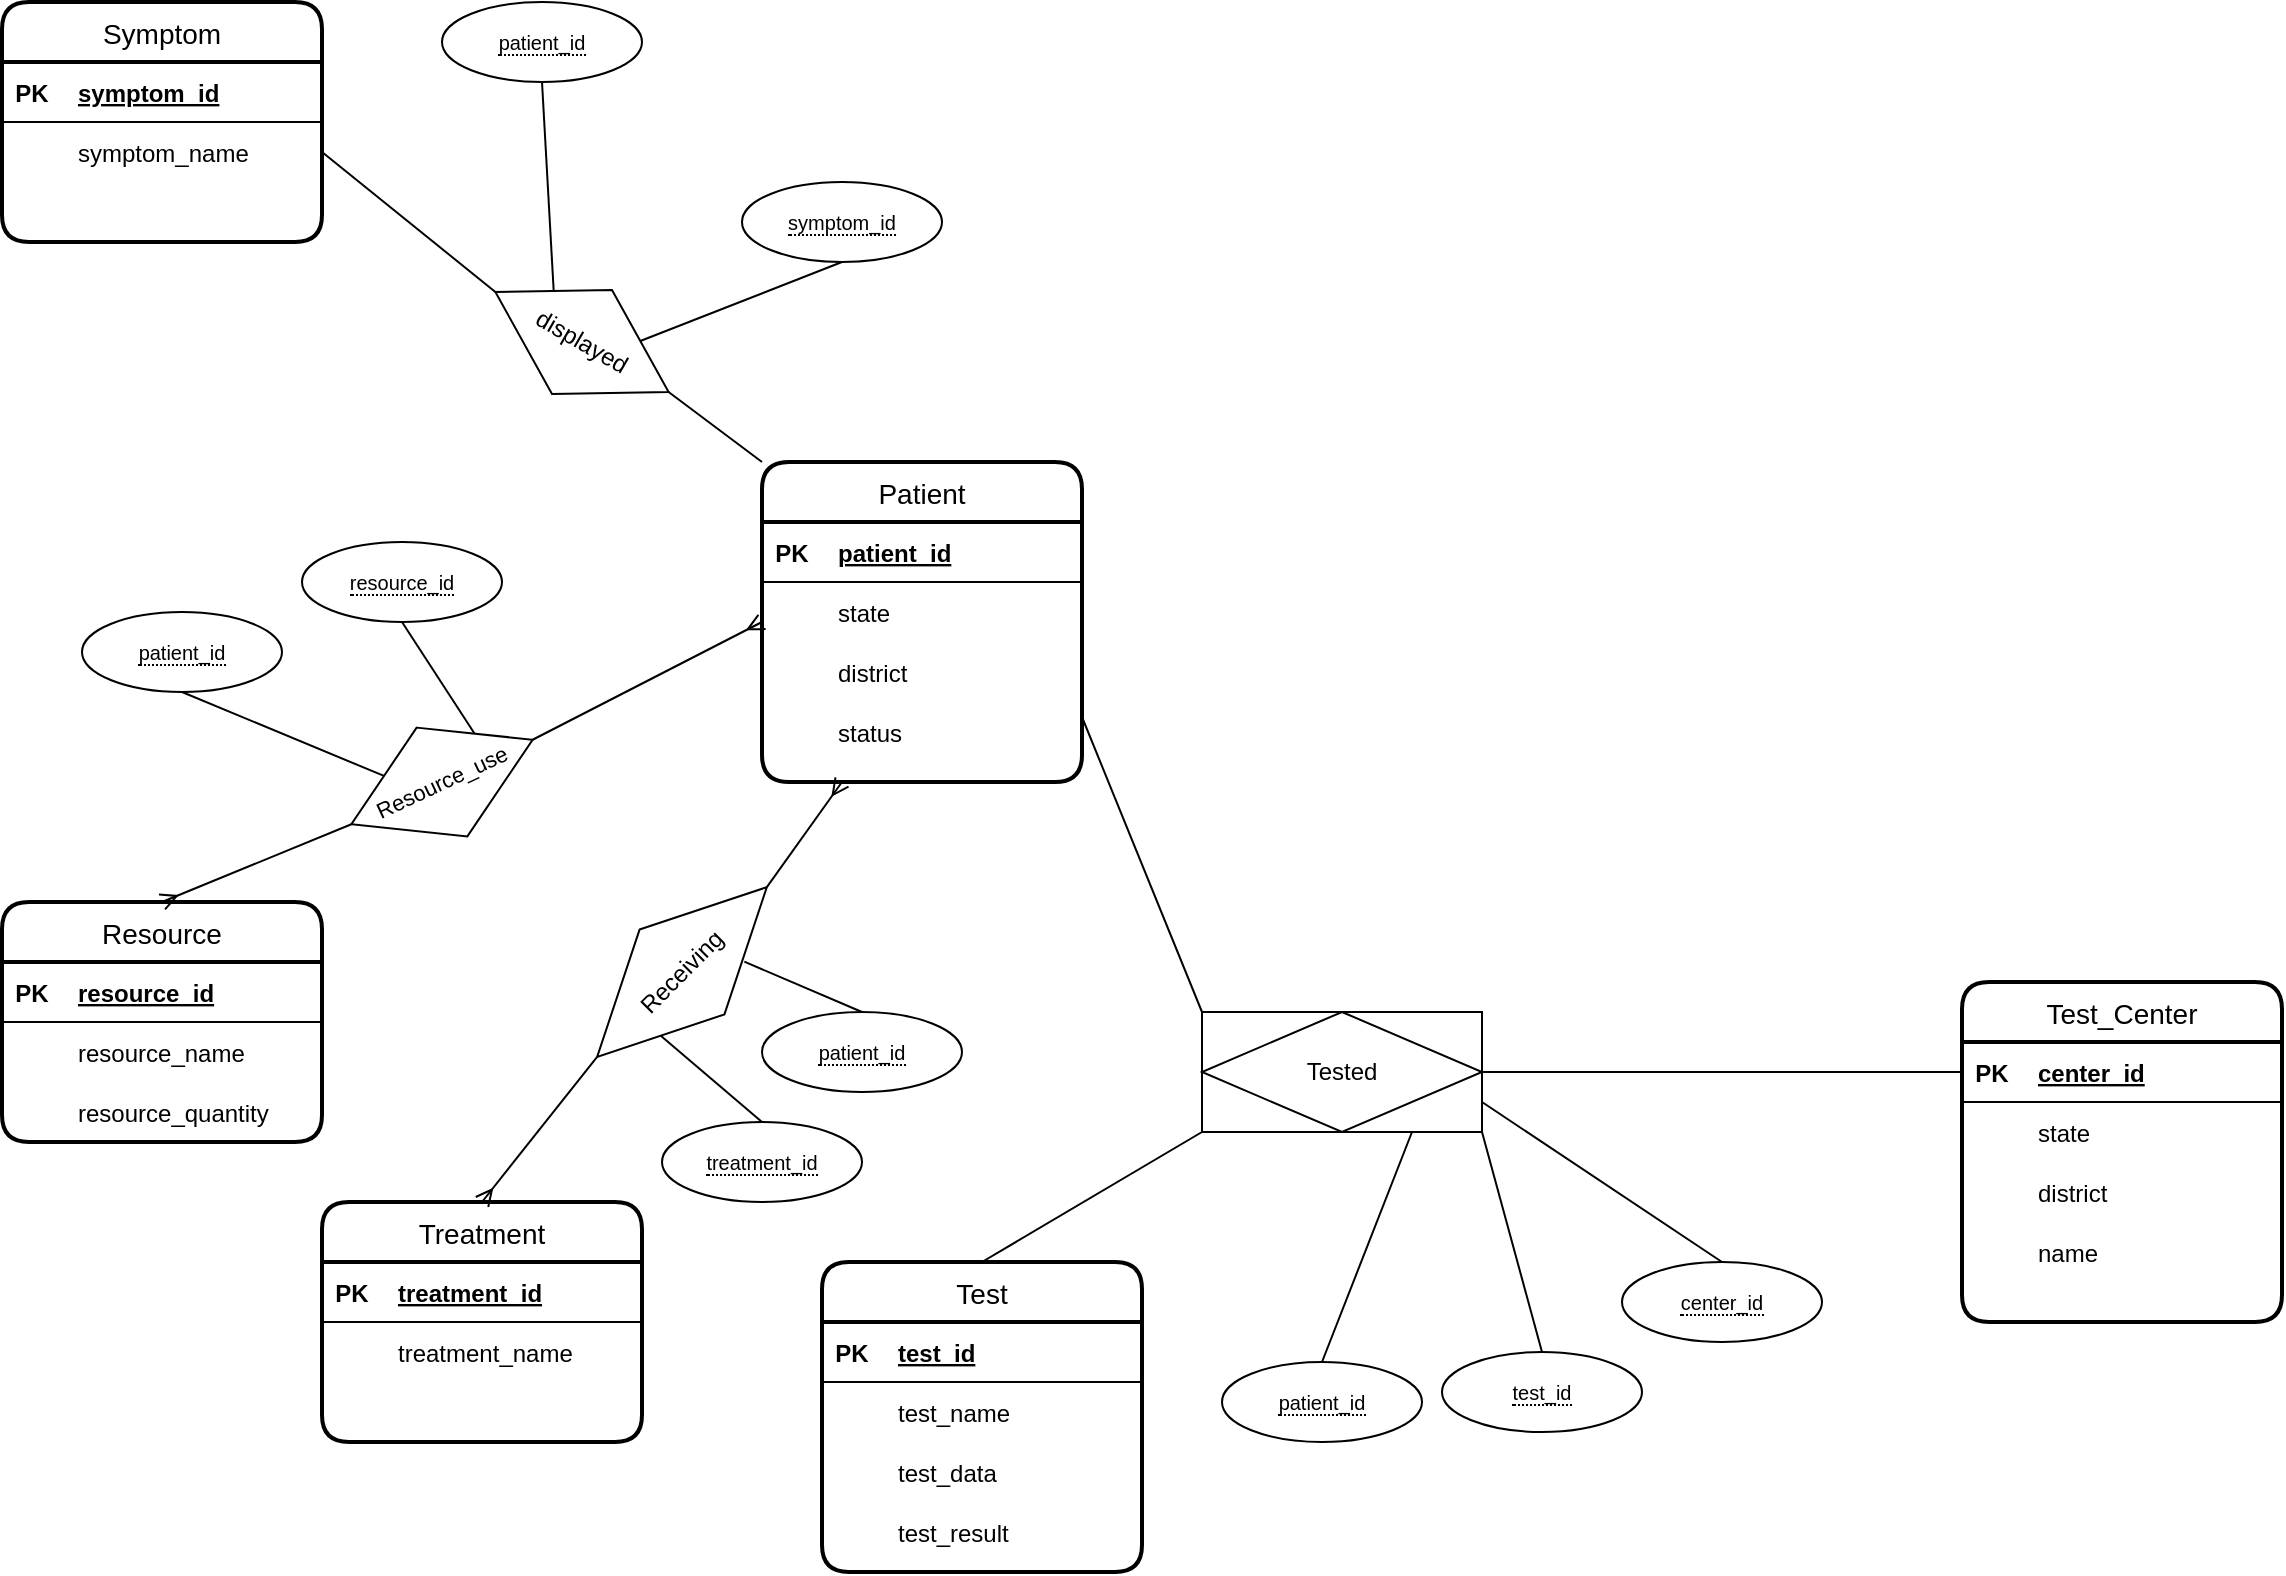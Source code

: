 <mxfile version="20.5.1" type="github">
  <diagram name="Page-1" id="e56a1550-8fbb-45ad-956c-1786394a9013">
    <mxGraphModel dx="1797" dy="1057" grid="1" gridSize="10" guides="1" tooltips="1" connect="1" arrows="1" fold="1" page="1" pageScale="1" pageWidth="2000" pageHeight="2000" background="none" math="0" shadow="0">
      <root>
        <mxCell id="0" />
        <mxCell id="1" parent="0" />
        <mxCell id="FpNZG0VmVVz_sjIysyUu-1" value="Patient" style="swimlane;childLayout=stackLayout;horizontal=1;startSize=30;horizontalStack=0;rounded=1;fontSize=14;fontStyle=0;strokeWidth=2;resizeParent=0;resizeLast=1;shadow=0;dashed=0;align=center;" vertex="1" parent="1">
          <mxGeometry x="580" y="460" width="160" height="160" as="geometry" />
        </mxCell>
        <mxCell id="FpNZG0VmVVz_sjIysyUu-4" value="" style="shape=table;startSize=0;container=1;collapsible=1;childLayout=tableLayout;fixedRows=1;rowLines=0;fontStyle=0;align=center;resizeLast=1;strokeColor=none;fillColor=none;collapsible=0;" vertex="1" parent="FpNZG0VmVVz_sjIysyUu-1">
          <mxGeometry y="30" width="160" height="130" as="geometry" />
        </mxCell>
        <mxCell id="FpNZG0VmVVz_sjIysyUu-5" value="" style="shape=tableRow;horizontal=0;startSize=0;swimlaneHead=0;swimlaneBody=0;fillColor=none;collapsible=0;dropTarget=0;points=[[0,0.5],[1,0.5]];portConstraint=eastwest;top=0;left=0;right=0;bottom=1;" vertex="1" parent="FpNZG0VmVVz_sjIysyUu-4">
          <mxGeometry width="160" height="30" as="geometry" />
        </mxCell>
        <mxCell id="FpNZG0VmVVz_sjIysyUu-6" value="PK" style="shape=partialRectangle;connectable=0;fillColor=none;top=0;left=0;bottom=0;right=0;fontStyle=1;overflow=hidden;" vertex="1" parent="FpNZG0VmVVz_sjIysyUu-5">
          <mxGeometry width="30" height="30" as="geometry">
            <mxRectangle width="30" height="30" as="alternateBounds" />
          </mxGeometry>
        </mxCell>
        <mxCell id="FpNZG0VmVVz_sjIysyUu-7" value="patient_id" style="shape=partialRectangle;connectable=0;fillColor=none;top=0;left=0;bottom=0;right=0;align=left;spacingLeft=6;fontStyle=5;overflow=hidden;" vertex="1" parent="FpNZG0VmVVz_sjIysyUu-5">
          <mxGeometry x="30" width="130" height="30" as="geometry">
            <mxRectangle width="130" height="30" as="alternateBounds" />
          </mxGeometry>
        </mxCell>
        <mxCell id="FpNZG0VmVVz_sjIysyUu-208" value="" style="shape=tableRow;horizontal=0;startSize=0;swimlaneHead=0;swimlaneBody=0;fillColor=none;collapsible=0;dropTarget=0;points=[[0,0.5],[1,0.5]];portConstraint=eastwest;top=0;left=0;right=0;bottom=0;rounded=0;shadow=0;sketch=0;fontSize=12;" vertex="1" parent="FpNZG0VmVVz_sjIysyUu-4">
          <mxGeometry y="30" width="160" height="30" as="geometry" />
        </mxCell>
        <mxCell id="FpNZG0VmVVz_sjIysyUu-209" value="" style="shape=partialRectangle;connectable=0;fillColor=none;top=0;left=0;bottom=0;right=0;editable=1;overflow=hidden;rounded=0;shadow=0;sketch=0;fontSize=12;" vertex="1" parent="FpNZG0VmVVz_sjIysyUu-208">
          <mxGeometry width="30" height="30" as="geometry">
            <mxRectangle width="30" height="30" as="alternateBounds" />
          </mxGeometry>
        </mxCell>
        <mxCell id="FpNZG0VmVVz_sjIysyUu-210" value="state" style="shape=partialRectangle;connectable=0;fillColor=none;top=0;left=0;bottom=0;right=0;align=left;spacingLeft=6;overflow=hidden;rounded=0;shadow=0;sketch=0;fontSize=12;" vertex="1" parent="FpNZG0VmVVz_sjIysyUu-208">
          <mxGeometry x="30" width="130" height="30" as="geometry">
            <mxRectangle width="130" height="30" as="alternateBounds" />
          </mxGeometry>
        </mxCell>
        <mxCell id="FpNZG0VmVVz_sjIysyUu-211" value="" style="shape=tableRow;horizontal=0;startSize=0;swimlaneHead=0;swimlaneBody=0;fillColor=none;collapsible=0;dropTarget=0;points=[[0,0.5],[1,0.5]];portConstraint=eastwest;top=0;left=0;right=0;bottom=0;rounded=0;shadow=0;sketch=0;fontSize=12;" vertex="1" parent="FpNZG0VmVVz_sjIysyUu-4">
          <mxGeometry y="60" width="160" height="30" as="geometry" />
        </mxCell>
        <mxCell id="FpNZG0VmVVz_sjIysyUu-212" value="" style="shape=partialRectangle;connectable=0;fillColor=none;top=0;left=0;bottom=0;right=0;editable=1;overflow=hidden;rounded=0;shadow=0;sketch=0;fontSize=12;" vertex="1" parent="FpNZG0VmVVz_sjIysyUu-211">
          <mxGeometry width="30" height="30" as="geometry">
            <mxRectangle width="30" height="30" as="alternateBounds" />
          </mxGeometry>
        </mxCell>
        <mxCell id="FpNZG0VmVVz_sjIysyUu-213" value="district" style="shape=partialRectangle;connectable=0;fillColor=none;top=0;left=0;bottom=0;right=0;align=left;spacingLeft=6;overflow=hidden;rounded=0;shadow=0;sketch=0;fontSize=12;" vertex="1" parent="FpNZG0VmVVz_sjIysyUu-211">
          <mxGeometry x="30" width="130" height="30" as="geometry">
            <mxRectangle width="130" height="30" as="alternateBounds" />
          </mxGeometry>
        </mxCell>
        <mxCell id="FpNZG0VmVVz_sjIysyUu-214" value="" style="shape=tableRow;horizontal=0;startSize=0;swimlaneHead=0;swimlaneBody=0;fillColor=none;collapsible=0;dropTarget=0;points=[[0,0.5],[1,0.5]];portConstraint=eastwest;top=0;left=0;right=0;bottom=0;rounded=0;shadow=0;sketch=0;fontSize=12;" vertex="1" parent="FpNZG0VmVVz_sjIysyUu-4">
          <mxGeometry y="90" width="160" height="30" as="geometry" />
        </mxCell>
        <mxCell id="FpNZG0VmVVz_sjIysyUu-215" value="" style="shape=partialRectangle;connectable=0;fillColor=none;top=0;left=0;bottom=0;right=0;editable=1;overflow=hidden;rounded=0;shadow=0;sketch=0;fontSize=12;" vertex="1" parent="FpNZG0VmVVz_sjIysyUu-214">
          <mxGeometry width="30" height="30" as="geometry">
            <mxRectangle width="30" height="30" as="alternateBounds" />
          </mxGeometry>
        </mxCell>
        <mxCell id="FpNZG0VmVVz_sjIysyUu-216" value="status" style="shape=partialRectangle;connectable=0;fillColor=none;top=0;left=0;bottom=0;right=0;align=left;spacingLeft=6;overflow=hidden;rounded=0;shadow=0;sketch=0;fontSize=12;" vertex="1" parent="FpNZG0VmVVz_sjIysyUu-214">
          <mxGeometry x="30" width="130" height="30" as="geometry">
            <mxRectangle width="130" height="30" as="alternateBounds" />
          </mxGeometry>
        </mxCell>
        <mxCell id="FpNZG0VmVVz_sjIysyUu-20" value="Symptom" style="swimlane;childLayout=stackLayout;horizontal=1;startSize=30;horizontalStack=0;rounded=1;fontSize=14;fontStyle=0;strokeWidth=2;resizeParent=0;resizeLast=1;shadow=0;dashed=0;align=center;rotation=0;" vertex="1" parent="1">
          <mxGeometry x="200" y="230" width="160" height="120" as="geometry" />
        </mxCell>
        <mxCell id="FpNZG0VmVVz_sjIysyUu-22" value="" style="shape=table;startSize=0;container=1;collapsible=1;childLayout=tableLayout;fixedRows=1;rowLines=0;fontStyle=0;align=center;resizeLast=1;strokeColor=none;fillColor=none;collapsible=0;rotation=0;" vertex="1" parent="FpNZG0VmVVz_sjIysyUu-20">
          <mxGeometry y="30" width="160" height="90" as="geometry" />
        </mxCell>
        <mxCell id="FpNZG0VmVVz_sjIysyUu-23" value="" style="shape=tableRow;horizontal=0;startSize=0;swimlaneHead=0;swimlaneBody=0;fillColor=none;collapsible=0;dropTarget=0;points=[[0,0.5],[1,0.5]];portConstraint=eastwest;top=0;left=0;right=0;bottom=1;rotation=0;" vertex="1" parent="FpNZG0VmVVz_sjIysyUu-22">
          <mxGeometry width="160" height="30" as="geometry" />
        </mxCell>
        <mxCell id="FpNZG0VmVVz_sjIysyUu-24" value="PK" style="shape=partialRectangle;connectable=0;fillColor=none;top=0;left=0;bottom=0;right=0;fontStyle=1;overflow=hidden;rotation=0;" vertex="1" parent="FpNZG0VmVVz_sjIysyUu-23">
          <mxGeometry width="30" height="30" as="geometry">
            <mxRectangle width="30" height="30" as="alternateBounds" />
          </mxGeometry>
        </mxCell>
        <mxCell id="FpNZG0VmVVz_sjIysyUu-25" value="symptom_id" style="shape=partialRectangle;connectable=0;fillColor=none;top=0;left=0;bottom=0;right=0;align=left;spacingLeft=6;fontStyle=5;overflow=hidden;rotation=0;" vertex="1" parent="FpNZG0VmVVz_sjIysyUu-23">
          <mxGeometry x="30" width="130" height="30" as="geometry">
            <mxRectangle width="130" height="30" as="alternateBounds" />
          </mxGeometry>
        </mxCell>
        <mxCell id="FpNZG0VmVVz_sjIysyUu-29" value="" style="shape=tableRow;horizontal=0;startSize=0;swimlaneHead=0;swimlaneBody=0;fillColor=none;collapsible=0;dropTarget=0;points=[[0,0.5],[1,0.5]];portConstraint=eastwest;top=0;left=0;right=0;bottom=0;rotation=0;" vertex="1" parent="FpNZG0VmVVz_sjIysyUu-22">
          <mxGeometry y="30" width="160" height="30" as="geometry" />
        </mxCell>
        <mxCell id="FpNZG0VmVVz_sjIysyUu-30" value="" style="shape=partialRectangle;connectable=0;fillColor=none;top=0;left=0;bottom=0;right=0;editable=1;overflow=hidden;rotation=0;" vertex="1" parent="FpNZG0VmVVz_sjIysyUu-29">
          <mxGeometry width="30" height="30" as="geometry">
            <mxRectangle width="30" height="30" as="alternateBounds" />
          </mxGeometry>
        </mxCell>
        <mxCell id="FpNZG0VmVVz_sjIysyUu-31" value="symptom_name" style="shape=partialRectangle;connectable=0;fillColor=none;top=0;left=0;bottom=0;right=0;align=left;spacingLeft=6;overflow=hidden;rotation=0;" vertex="1" parent="FpNZG0VmVVz_sjIysyUu-29">
          <mxGeometry x="30" width="130" height="30" as="geometry">
            <mxRectangle width="130" height="30" as="alternateBounds" />
          </mxGeometry>
        </mxCell>
        <mxCell id="FpNZG0VmVVz_sjIysyUu-41" value="" style="shape=table;startSize=0;container=1;collapsible=1;childLayout=tableLayout;fixedRows=1;rowLines=0;fontStyle=0;align=center;resizeLast=1;strokeColor=none;fillColor=none;collapsible=0;rotation=0;" vertex="1" parent="FpNZG0VmVVz_sjIysyUu-20">
          <mxGeometry y="120" width="160" as="geometry" />
        </mxCell>
        <mxCell id="FpNZG0VmVVz_sjIysyUu-42" value="" style="shape=tableRow;horizontal=0;startSize=0;swimlaneHead=0;swimlaneBody=0;fillColor=none;collapsible=0;dropTarget=0;points=[[0,0.5],[1,0.5]];portConstraint=eastwest;top=0;left=0;right=0;bottom=1;rotation=0;" vertex="1" visible="0" parent="FpNZG0VmVVz_sjIysyUu-41">
          <mxGeometry y="-1" width="160" height="30" as="geometry" />
        </mxCell>
        <mxCell id="FpNZG0VmVVz_sjIysyUu-43" value="PK" style="shape=partialRectangle;connectable=0;fillColor=none;top=0;left=0;bottom=0;right=0;fontStyle=1;overflow=hidden;rotation=0;" vertex="1" parent="FpNZG0VmVVz_sjIysyUu-42">
          <mxGeometry width="30" height="30" as="geometry">
            <mxRectangle width="30" height="30" as="alternateBounds" />
          </mxGeometry>
        </mxCell>
        <mxCell id="FpNZG0VmVVz_sjIysyUu-44" value="symptom_id" style="shape=partialRectangle;connectable=0;fillColor=none;top=0;left=0;bottom=0;right=0;align=left;spacingLeft=6;fontStyle=5;overflow=hidden;rotation=0;" vertex="1" parent="FpNZG0VmVVz_sjIysyUu-42">
          <mxGeometry x="29" width="130" height="30" as="geometry">
            <mxRectangle width="130" height="30" as="alternateBounds" />
          </mxGeometry>
        </mxCell>
        <mxCell id="FpNZG0VmVVz_sjIysyUu-45" value="" style="shape=tableRow;horizontal=0;startSize=0;swimlaneHead=0;swimlaneBody=0;fillColor=none;collapsible=0;dropTarget=0;points=[[0,0.5],[1,0.5]];portConstraint=eastwest;top=0;left=0;right=0;bottom=0;rotation=0;" vertex="1" visible="0" parent="FpNZG0VmVVz_sjIysyUu-41">
          <mxGeometry x="1" y="30" width="160" height="30" as="geometry" />
        </mxCell>
        <mxCell id="FpNZG0VmVVz_sjIysyUu-46" value="" style="shape=partialRectangle;connectable=0;fillColor=none;top=0;left=0;bottom=0;right=0;editable=1;overflow=hidden;rotation=0;" vertex="1" parent="FpNZG0VmVVz_sjIysyUu-45">
          <mxGeometry width="30" height="30" as="geometry">
            <mxRectangle width="30" height="30" as="alternateBounds" />
          </mxGeometry>
        </mxCell>
        <mxCell id="FpNZG0VmVVz_sjIysyUu-47" value="symptom_name" style="shape=partialRectangle;connectable=0;fillColor=none;top=0;left=0;bottom=0;right=0;align=left;spacingLeft=6;overflow=hidden;rotation=0;" vertex="1" parent="FpNZG0VmVVz_sjIysyUu-45">
          <mxGeometry x="29" width="130" height="30" as="geometry">
            <mxRectangle width="130" height="30" as="alternateBounds" />
          </mxGeometry>
        </mxCell>
        <mxCell id="FpNZG0VmVVz_sjIysyUu-48" value="" style="shape=table;startSize=0;container=1;collapsible=1;childLayout=tableLayout;fixedRows=1;rowLines=0;fontStyle=0;align=center;resizeLast=1;strokeColor=none;fillColor=none;collapsible=0;rotation=0;" vertex="1" parent="FpNZG0VmVVz_sjIysyUu-20">
          <mxGeometry y="120" width="160" as="geometry" />
        </mxCell>
        <mxCell id="FpNZG0VmVVz_sjIysyUu-49" value="" style="shape=tableRow;horizontal=0;startSize=0;swimlaneHead=0;swimlaneBody=0;fillColor=none;collapsible=0;dropTarget=0;points=[[0,0.5],[1,0.5]];portConstraint=eastwest;top=0;left=0;right=0;bottom=1;rotation=0;" vertex="1" visible="0" parent="FpNZG0VmVVz_sjIysyUu-48">
          <mxGeometry y="-1" width="160" height="30" as="geometry" />
        </mxCell>
        <mxCell id="FpNZG0VmVVz_sjIysyUu-50" value="PK" style="shape=partialRectangle;connectable=0;fillColor=none;top=0;left=0;bottom=0;right=0;fontStyle=1;overflow=hidden;rotation=0;" vertex="1" parent="FpNZG0VmVVz_sjIysyUu-49">
          <mxGeometry width="30" height="30" as="geometry">
            <mxRectangle width="30" height="30" as="alternateBounds" />
          </mxGeometry>
        </mxCell>
        <mxCell id="FpNZG0VmVVz_sjIysyUu-51" value="symptom_id" style="shape=partialRectangle;connectable=0;fillColor=none;top=0;left=0;bottom=0;right=0;align=left;spacingLeft=6;fontStyle=5;overflow=hidden;rotation=0;" vertex="1" parent="FpNZG0VmVVz_sjIysyUu-49">
          <mxGeometry x="29" width="130" height="30" as="geometry">
            <mxRectangle width="130" height="30" as="alternateBounds" />
          </mxGeometry>
        </mxCell>
        <mxCell id="FpNZG0VmVVz_sjIysyUu-52" value="" style="shape=tableRow;horizontal=0;startSize=0;swimlaneHead=0;swimlaneBody=0;fillColor=none;collapsible=0;dropTarget=0;points=[[0,0.5],[1,0.5]];portConstraint=eastwest;top=0;left=0;right=0;bottom=0;rotation=0;" vertex="1" visible="0" parent="FpNZG0VmVVz_sjIysyUu-48">
          <mxGeometry x="1" y="30" width="160" height="30" as="geometry" />
        </mxCell>
        <mxCell id="FpNZG0VmVVz_sjIysyUu-53" value="" style="shape=partialRectangle;connectable=0;fillColor=none;top=0;left=0;bottom=0;right=0;editable=1;overflow=hidden;rotation=0;" vertex="1" parent="FpNZG0VmVVz_sjIysyUu-52">
          <mxGeometry width="30" height="30" as="geometry">
            <mxRectangle width="30" height="30" as="alternateBounds" />
          </mxGeometry>
        </mxCell>
        <mxCell id="FpNZG0VmVVz_sjIysyUu-54" value="symptom_name" style="shape=partialRectangle;connectable=0;fillColor=none;top=0;left=0;bottom=0;right=0;align=left;spacingLeft=6;overflow=hidden;rotation=0;" vertex="1" parent="FpNZG0VmVVz_sjIysyUu-52">
          <mxGeometry x="29" width="130" height="30" as="geometry">
            <mxRectangle width="130" height="30" as="alternateBounds" />
          </mxGeometry>
        </mxCell>
        <mxCell id="FpNZG0VmVVz_sjIysyUu-32" value="displayed" style="shape=rhombus;perimeter=rhombusPerimeter;whiteSpace=wrap;html=1;align=center;shadow=0;sketch=0;rotation=30;" vertex="1" parent="1">
          <mxGeometry x="440" y="370" width="100" height="60" as="geometry" />
        </mxCell>
        <mxCell id="FpNZG0VmVVz_sjIysyUu-37" value="&lt;span style=&quot;border-bottom: 1px dotted&quot;&gt;symptom_id&lt;/span&gt;" style="ellipse;whiteSpace=wrap;html=1;align=center;fontSize=10;" vertex="1" parent="1">
          <mxGeometry x="570" y="320" width="100" height="40" as="geometry" />
        </mxCell>
        <mxCell id="FpNZG0VmVVz_sjIysyUu-38" value="&lt;span style=&quot;border-bottom: 1px dotted&quot;&gt;patient_id&lt;/span&gt;" style="ellipse;whiteSpace=wrap;html=1;align=center;fontSize=10;" vertex="1" parent="1">
          <mxGeometry x="420" y="230" width="100" height="40" as="geometry" />
        </mxCell>
        <mxCell id="FpNZG0VmVVz_sjIysyUu-39" value="" style="endArrow=none;html=1;rounded=0;fontSize=10;exitX=0.5;exitY=1;exitDx=0;exitDy=0;entryX=0;entryY=0;entryDx=0;entryDy=0;" edge="1" parent="1" source="FpNZG0VmVVz_sjIysyUu-38" target="FpNZG0VmVVz_sjIysyUu-32">
          <mxGeometry relative="1" as="geometry">
            <mxPoint x="960" y="710" as="sourcePoint" />
            <mxPoint x="1120" y="710" as="targetPoint" />
          </mxGeometry>
        </mxCell>
        <mxCell id="FpNZG0VmVVz_sjIysyUu-40" value="" style="endArrow=none;html=1;rounded=0;fontSize=10;exitX=0.5;exitY=1;exitDx=0;exitDy=0;entryX=1;entryY=0;entryDx=0;entryDy=0;" edge="1" parent="1" source="FpNZG0VmVVz_sjIysyUu-37" target="FpNZG0VmVVz_sjIysyUu-32">
          <mxGeometry relative="1" as="geometry">
            <mxPoint x="960" y="710" as="sourcePoint" />
            <mxPoint x="1120" y="710" as="targetPoint" />
          </mxGeometry>
        </mxCell>
        <mxCell id="FpNZG0VmVVz_sjIysyUu-86" value="Resource" style="swimlane;childLayout=stackLayout;horizontal=1;startSize=30;horizontalStack=0;rounded=1;fontSize=14;fontStyle=0;strokeWidth=2;resizeParent=0;resizeLast=1;shadow=0;dashed=0;align=center;" vertex="1" parent="1">
          <mxGeometry x="200" y="680" width="160" height="120" as="geometry" />
        </mxCell>
        <mxCell id="FpNZG0VmVVz_sjIysyUu-87" value="" style="shape=table;startSize=0;container=1;collapsible=1;childLayout=tableLayout;fixedRows=1;rowLines=0;fontStyle=0;align=center;resizeLast=1;strokeColor=none;fillColor=none;collapsible=0;" vertex="1" parent="FpNZG0VmVVz_sjIysyUu-86">
          <mxGeometry y="30" width="160" height="90" as="geometry" />
        </mxCell>
        <mxCell id="FpNZG0VmVVz_sjIysyUu-88" value="" style="shape=tableRow;horizontal=0;startSize=0;swimlaneHead=0;swimlaneBody=0;fillColor=none;collapsible=0;dropTarget=0;points=[[0,0.5],[1,0.5]];portConstraint=eastwest;top=0;left=0;right=0;bottom=1;" vertex="1" parent="FpNZG0VmVVz_sjIysyUu-87">
          <mxGeometry width="160" height="30" as="geometry" />
        </mxCell>
        <mxCell id="FpNZG0VmVVz_sjIysyUu-89" value="PK" style="shape=partialRectangle;connectable=0;fillColor=none;top=0;left=0;bottom=0;right=0;fontStyle=1;overflow=hidden;" vertex="1" parent="FpNZG0VmVVz_sjIysyUu-88">
          <mxGeometry width="30" height="30" as="geometry">
            <mxRectangle width="30" height="30" as="alternateBounds" />
          </mxGeometry>
        </mxCell>
        <mxCell id="FpNZG0VmVVz_sjIysyUu-90" value="resource_id" style="shape=partialRectangle;connectable=0;fillColor=none;top=0;left=0;bottom=0;right=0;align=left;spacingLeft=6;fontStyle=5;overflow=hidden;" vertex="1" parent="FpNZG0VmVVz_sjIysyUu-88">
          <mxGeometry x="30" width="130" height="30" as="geometry">
            <mxRectangle width="130" height="30" as="alternateBounds" />
          </mxGeometry>
        </mxCell>
        <mxCell id="FpNZG0VmVVz_sjIysyUu-91" value="" style="shape=tableRow;horizontal=0;startSize=0;swimlaneHead=0;swimlaneBody=0;fillColor=none;collapsible=0;dropTarget=0;points=[[0,0.5],[1,0.5]];portConstraint=eastwest;top=0;left=0;right=0;bottom=0;" vertex="1" parent="FpNZG0VmVVz_sjIysyUu-87">
          <mxGeometry y="30" width="160" height="30" as="geometry" />
        </mxCell>
        <mxCell id="FpNZG0VmVVz_sjIysyUu-92" value="" style="shape=partialRectangle;connectable=0;fillColor=none;top=0;left=0;bottom=0;right=0;editable=1;overflow=hidden;" vertex="1" parent="FpNZG0VmVVz_sjIysyUu-91">
          <mxGeometry width="30" height="30" as="geometry">
            <mxRectangle width="30" height="30" as="alternateBounds" />
          </mxGeometry>
        </mxCell>
        <mxCell id="FpNZG0VmVVz_sjIysyUu-93" value="resource_name" style="shape=partialRectangle;connectable=0;fillColor=none;top=0;left=0;bottom=0;right=0;align=left;spacingLeft=6;overflow=hidden;" vertex="1" parent="FpNZG0VmVVz_sjIysyUu-91">
          <mxGeometry x="30" width="130" height="30" as="geometry">
            <mxRectangle width="130" height="30" as="alternateBounds" />
          </mxGeometry>
        </mxCell>
        <mxCell id="FpNZG0VmVVz_sjIysyUu-116" value="" style="shape=tableRow;horizontal=0;startSize=0;swimlaneHead=0;swimlaneBody=0;fillColor=none;collapsible=0;dropTarget=0;points=[[0,0.5],[1,0.5]];portConstraint=eastwest;top=0;left=0;right=0;bottom=0;rounded=1;shadow=0;sketch=0;fontSize=10;" vertex="1" parent="FpNZG0VmVVz_sjIysyUu-87">
          <mxGeometry y="60" width="160" height="30" as="geometry" />
        </mxCell>
        <mxCell id="FpNZG0VmVVz_sjIysyUu-117" value="" style="shape=partialRectangle;connectable=0;fillColor=none;top=0;left=0;bottom=0;right=0;editable=1;overflow=hidden;rounded=1;shadow=0;sketch=0;fontSize=10;" vertex="1" parent="FpNZG0VmVVz_sjIysyUu-116">
          <mxGeometry width="30" height="30" as="geometry">
            <mxRectangle width="30" height="30" as="alternateBounds" />
          </mxGeometry>
        </mxCell>
        <mxCell id="FpNZG0VmVVz_sjIysyUu-118" value="resource_quantity" style="shape=partialRectangle;connectable=0;fillColor=none;top=0;left=0;bottom=0;right=0;align=left;spacingLeft=6;overflow=hidden;rounded=1;shadow=0;sketch=0;fontSize=12;" vertex="1" parent="FpNZG0VmVVz_sjIysyUu-116">
          <mxGeometry x="30" width="130" height="30" as="geometry">
            <mxRectangle width="130" height="30" as="alternateBounds" />
          </mxGeometry>
        </mxCell>
        <mxCell id="FpNZG0VmVVz_sjIysyUu-94" value="" style="shape=table;startSize=0;container=1;collapsible=1;childLayout=tableLayout;fixedRows=1;rowLines=0;fontStyle=0;align=center;resizeLast=1;strokeColor=none;fillColor=none;collapsible=0;" vertex="1" parent="FpNZG0VmVVz_sjIysyUu-86">
          <mxGeometry y="120" width="160" as="geometry" />
        </mxCell>
        <mxCell id="FpNZG0VmVVz_sjIysyUu-95" value="" style="shape=tableRow;horizontal=0;startSize=0;swimlaneHead=0;swimlaneBody=0;fillColor=none;collapsible=0;dropTarget=0;points=[[0,0.5],[1,0.5]];portConstraint=eastwest;top=0;left=0;right=0;bottom=1;" vertex="1" visible="0" parent="FpNZG0VmVVz_sjIysyUu-94">
          <mxGeometry width="160" height="30" as="geometry" />
        </mxCell>
        <mxCell id="FpNZG0VmVVz_sjIysyUu-96" value="PK" style="shape=partialRectangle;connectable=0;fillColor=none;top=0;left=0;bottom=0;right=0;fontStyle=1;overflow=hidden;" vertex="1" parent="FpNZG0VmVVz_sjIysyUu-95">
          <mxGeometry width="30" height="30" as="geometry">
            <mxRectangle width="30" height="30" as="alternateBounds" />
          </mxGeometry>
        </mxCell>
        <mxCell id="FpNZG0VmVVz_sjIysyUu-97" value="symptom_id" style="shape=partialRectangle;connectable=0;fillColor=none;top=0;left=0;bottom=0;right=0;align=left;spacingLeft=6;fontStyle=5;overflow=hidden;" vertex="1" parent="FpNZG0VmVVz_sjIysyUu-95">
          <mxGeometry x="30" width="130" height="30" as="geometry">
            <mxRectangle width="130" height="30" as="alternateBounds" />
          </mxGeometry>
        </mxCell>
        <mxCell id="FpNZG0VmVVz_sjIysyUu-98" value="" style="shape=tableRow;horizontal=0;startSize=0;swimlaneHead=0;swimlaneBody=0;fillColor=none;collapsible=0;dropTarget=0;points=[[0,0.5],[1,0.5]];portConstraint=eastwest;top=0;left=0;right=0;bottom=0;" vertex="1" visible="0" parent="FpNZG0VmVVz_sjIysyUu-94">
          <mxGeometry y="30" width="160" height="30" as="geometry" />
        </mxCell>
        <mxCell id="FpNZG0VmVVz_sjIysyUu-99" value="" style="shape=partialRectangle;connectable=0;fillColor=none;top=0;left=0;bottom=0;right=0;editable=1;overflow=hidden;" vertex="1" parent="FpNZG0VmVVz_sjIysyUu-98">
          <mxGeometry width="30" height="30" as="geometry">
            <mxRectangle width="30" height="30" as="alternateBounds" />
          </mxGeometry>
        </mxCell>
        <mxCell id="FpNZG0VmVVz_sjIysyUu-100" value="symptom_name" style="shape=partialRectangle;connectable=0;fillColor=none;top=0;left=0;bottom=0;right=0;align=left;spacingLeft=6;overflow=hidden;" vertex="1" parent="FpNZG0VmVVz_sjIysyUu-98">
          <mxGeometry x="30" width="130" height="30" as="geometry">
            <mxRectangle width="130" height="30" as="alternateBounds" />
          </mxGeometry>
        </mxCell>
        <mxCell id="FpNZG0VmVVz_sjIysyUu-101" value="" style="shape=table;startSize=0;container=1;collapsible=1;childLayout=tableLayout;fixedRows=1;rowLines=0;fontStyle=0;align=center;resizeLast=1;strokeColor=none;fillColor=none;collapsible=0;" vertex="1" parent="FpNZG0VmVVz_sjIysyUu-86">
          <mxGeometry y="120" width="160" as="geometry" />
        </mxCell>
        <mxCell id="FpNZG0VmVVz_sjIysyUu-102" value="" style="shape=tableRow;horizontal=0;startSize=0;swimlaneHead=0;swimlaneBody=0;fillColor=none;collapsible=0;dropTarget=0;points=[[0,0.5],[1,0.5]];portConstraint=eastwest;top=0;left=0;right=0;bottom=1;" vertex="1" visible="0" parent="FpNZG0VmVVz_sjIysyUu-101">
          <mxGeometry width="160" height="30" as="geometry" />
        </mxCell>
        <mxCell id="FpNZG0VmVVz_sjIysyUu-103" value="PK" style="shape=partialRectangle;connectable=0;fillColor=none;top=0;left=0;bottom=0;right=0;fontStyle=1;overflow=hidden;" vertex="1" parent="FpNZG0VmVVz_sjIysyUu-102">
          <mxGeometry width="30" height="30" as="geometry">
            <mxRectangle width="30" height="30" as="alternateBounds" />
          </mxGeometry>
        </mxCell>
        <mxCell id="FpNZG0VmVVz_sjIysyUu-104" value="symptom_id" style="shape=partialRectangle;connectable=0;fillColor=none;top=0;left=0;bottom=0;right=0;align=left;spacingLeft=6;fontStyle=5;overflow=hidden;" vertex="1" parent="FpNZG0VmVVz_sjIysyUu-102">
          <mxGeometry x="30" width="130" height="30" as="geometry">
            <mxRectangle width="130" height="30" as="alternateBounds" />
          </mxGeometry>
        </mxCell>
        <mxCell id="FpNZG0VmVVz_sjIysyUu-105" value="" style="shape=tableRow;horizontal=0;startSize=0;swimlaneHead=0;swimlaneBody=0;fillColor=none;collapsible=0;dropTarget=0;points=[[0,0.5],[1,0.5]];portConstraint=eastwest;top=0;left=0;right=0;bottom=0;" vertex="1" visible="0" parent="FpNZG0VmVVz_sjIysyUu-101">
          <mxGeometry y="30" width="160" height="30" as="geometry" />
        </mxCell>
        <mxCell id="FpNZG0VmVVz_sjIysyUu-106" value="" style="shape=partialRectangle;connectable=0;fillColor=none;top=0;left=0;bottom=0;right=0;editable=1;overflow=hidden;" vertex="1" parent="FpNZG0VmVVz_sjIysyUu-105">
          <mxGeometry width="30" height="30" as="geometry">
            <mxRectangle width="30" height="30" as="alternateBounds" />
          </mxGeometry>
        </mxCell>
        <mxCell id="FpNZG0VmVVz_sjIysyUu-107" value="symptom_name" style="shape=partialRectangle;connectable=0;fillColor=none;top=0;left=0;bottom=0;right=0;align=left;spacingLeft=6;overflow=hidden;" vertex="1" parent="FpNZG0VmVVz_sjIysyUu-105">
          <mxGeometry x="30" width="130" height="30" as="geometry">
            <mxRectangle width="130" height="30" as="alternateBounds" />
          </mxGeometry>
        </mxCell>
        <mxCell id="FpNZG0VmVVz_sjIysyUu-124" value="&lt;font style=&quot;font-size: 11px;&quot;&gt;Resource_use&lt;/font&gt;" style="shape=rhombus;perimeter=rhombusPerimeter;whiteSpace=wrap;html=1;align=center;shadow=0;sketch=0;rotation=-25;" vertex="1" parent="1">
          <mxGeometry x="370" y="590" width="100" height="60" as="geometry" />
        </mxCell>
        <mxCell id="FpNZG0VmVVz_sjIysyUu-125" value="&lt;span style=&quot;border-bottom: 1px dotted&quot;&gt;resource_id&lt;/span&gt;" style="ellipse;whiteSpace=wrap;html=1;align=center;fontSize=10;" vertex="1" parent="1">
          <mxGeometry x="350" y="500" width="100" height="40" as="geometry" />
        </mxCell>
        <mxCell id="FpNZG0VmVVz_sjIysyUu-126" value="&lt;span style=&quot;border-bottom: 1px dotted&quot;&gt;patient_id&lt;/span&gt;" style="ellipse;whiteSpace=wrap;html=1;align=center;fontSize=10;rotation=0;" vertex="1" parent="1">
          <mxGeometry x="240" y="535" width="100" height="40" as="geometry" />
        </mxCell>
        <mxCell id="FpNZG0VmVVz_sjIysyUu-127" value="" style="endArrow=none;html=1;rounded=0;fontSize=10;exitX=0.5;exitY=1;exitDx=0;exitDy=0;entryX=0;entryY=0;entryDx=0;entryDy=0;" edge="1" source="FpNZG0VmVVz_sjIysyUu-126" target="FpNZG0VmVVz_sjIysyUu-124" parent="1">
          <mxGeometry relative="1" as="geometry">
            <mxPoint x="409" y="807.5" as="sourcePoint" />
            <mxPoint x="569" y="807.5" as="targetPoint" />
          </mxGeometry>
        </mxCell>
        <mxCell id="FpNZG0VmVVz_sjIysyUu-128" value="" style="endArrow=none;html=1;rounded=0;fontSize=10;exitX=0.5;exitY=1;exitDx=0;exitDy=0;entryX=1;entryY=0;entryDx=0;entryDy=0;" edge="1" source="FpNZG0VmVVz_sjIysyUu-125" target="FpNZG0VmVVz_sjIysyUu-124" parent="1">
          <mxGeometry relative="1" as="geometry">
            <mxPoint x="409" y="807.5" as="sourcePoint" />
            <mxPoint x="569" y="807.5" as="targetPoint" />
          </mxGeometry>
        </mxCell>
        <mxCell id="FpNZG0VmVVz_sjIysyUu-132" value="Treatment" style="swimlane;childLayout=stackLayout;horizontal=1;startSize=30;horizontalStack=0;rounded=1;fontSize=14;fontStyle=0;strokeWidth=2;resizeParent=0;resizeLast=1;shadow=0;dashed=0;align=center;sketch=0;" vertex="1" parent="1">
          <mxGeometry x="360" y="830" width="160" height="120" as="geometry" />
        </mxCell>
        <mxCell id="FpNZG0VmVVz_sjIysyUu-134" value="" style="shape=table;startSize=0;container=1;collapsible=1;childLayout=tableLayout;fixedRows=1;rowLines=0;fontStyle=0;align=center;resizeLast=1;strokeColor=none;fillColor=none;collapsible=0;rounded=1;shadow=0;sketch=0;fontSize=12;" vertex="1" parent="FpNZG0VmVVz_sjIysyUu-132">
          <mxGeometry y="30" width="160" height="90" as="geometry" />
        </mxCell>
        <mxCell id="FpNZG0VmVVz_sjIysyUu-135" value="" style="shape=tableRow;horizontal=0;startSize=0;swimlaneHead=0;swimlaneBody=0;fillColor=none;collapsible=0;dropTarget=0;points=[[0,0.5],[1,0.5]];portConstraint=eastwest;top=0;left=0;right=0;bottom=1;rounded=1;shadow=0;sketch=0;fontSize=12;" vertex="1" parent="FpNZG0VmVVz_sjIysyUu-134">
          <mxGeometry width="160" height="30" as="geometry" />
        </mxCell>
        <mxCell id="FpNZG0VmVVz_sjIysyUu-136" value="PK" style="shape=partialRectangle;connectable=0;fillColor=none;top=0;left=0;bottom=0;right=0;fontStyle=1;overflow=hidden;rounded=1;shadow=0;sketch=0;fontSize=12;" vertex="1" parent="FpNZG0VmVVz_sjIysyUu-135">
          <mxGeometry width="30" height="30" as="geometry">
            <mxRectangle width="30" height="30" as="alternateBounds" />
          </mxGeometry>
        </mxCell>
        <mxCell id="FpNZG0VmVVz_sjIysyUu-137" value="treatment_id" style="shape=partialRectangle;connectable=0;fillColor=none;top=0;left=0;bottom=0;right=0;align=left;spacingLeft=6;fontStyle=5;overflow=hidden;rounded=1;shadow=0;sketch=0;fontSize=12;" vertex="1" parent="FpNZG0VmVVz_sjIysyUu-135">
          <mxGeometry x="30" width="130" height="30" as="geometry">
            <mxRectangle width="130" height="30" as="alternateBounds" />
          </mxGeometry>
        </mxCell>
        <mxCell id="FpNZG0VmVVz_sjIysyUu-139" value="" style="shape=tableRow;horizontal=0;startSize=0;swimlaneHead=0;swimlaneBody=0;fillColor=none;collapsible=0;dropTarget=0;points=[[0,0.5],[1,0.5]];portConstraint=eastwest;top=0;left=0;right=0;bottom=0;rounded=1;shadow=0;sketch=0;fontSize=12;" vertex="1" parent="FpNZG0VmVVz_sjIysyUu-134">
          <mxGeometry y="30" width="160" height="30" as="geometry" />
        </mxCell>
        <mxCell id="FpNZG0VmVVz_sjIysyUu-140" value="" style="shape=partialRectangle;connectable=0;fillColor=none;top=0;left=0;bottom=0;right=0;editable=1;overflow=hidden;rounded=1;shadow=0;sketch=0;fontSize=12;" vertex="1" parent="FpNZG0VmVVz_sjIysyUu-139">
          <mxGeometry width="30" height="30" as="geometry">
            <mxRectangle width="30" height="30" as="alternateBounds" />
          </mxGeometry>
        </mxCell>
        <mxCell id="FpNZG0VmVVz_sjIysyUu-141" value="treatment_name" style="shape=partialRectangle;connectable=0;fillColor=none;top=0;left=0;bottom=0;right=0;align=left;spacingLeft=6;overflow=hidden;rounded=1;shadow=0;sketch=0;fontSize=12;" vertex="1" parent="FpNZG0VmVVz_sjIysyUu-139">
          <mxGeometry x="30" width="130" height="30" as="geometry">
            <mxRectangle width="130" height="30" as="alternateBounds" />
          </mxGeometry>
        </mxCell>
        <mxCell id="FpNZG0VmVVz_sjIysyUu-146" value="" style="endArrow=ERmany;html=1;rounded=0;fontSize=11;exitX=1;exitY=0.5;exitDx=0;exitDy=0;entryX=0;entryY=0.5;entryDx=0;entryDy=0;endFill=0;" edge="1" parent="1" source="FpNZG0VmVVz_sjIysyUu-124" target="FpNZG0VmVVz_sjIysyUu-1">
          <mxGeometry relative="1" as="geometry">
            <mxPoint x="960" y="710" as="sourcePoint" />
            <mxPoint x="690" y="670" as="targetPoint" />
          </mxGeometry>
        </mxCell>
        <mxCell id="FpNZG0VmVVz_sjIysyUu-147" value="" style="endArrow=ERmany;html=1;rounded=0;fontSize=11;exitX=0;exitY=0.5;exitDx=0;exitDy=0;entryX=0.5;entryY=0;entryDx=0;entryDy=0;endFill=0;" edge="1" parent="1" source="FpNZG0VmVVz_sjIysyUu-124" target="FpNZG0VmVVz_sjIysyUu-86">
          <mxGeometry relative="1" as="geometry">
            <mxPoint x="370" y="607.5" as="sourcePoint" />
            <mxPoint x="370" y="537.5" as="targetPoint" />
          </mxGeometry>
        </mxCell>
        <mxCell id="FpNZG0VmVVz_sjIysyUu-148" value="&lt;font style=&quot;font-size: 12px;&quot;&gt;Receiving&lt;/font&gt;" style="shape=rhombus;perimeter=rhombusPerimeter;whiteSpace=wrap;html=1;align=center;rounded=0;shadow=0;sketch=0;fontSize=11;rotation=-45;" vertex="1" parent="1">
          <mxGeometry x="480" y="685" width="120" height="60" as="geometry" />
        </mxCell>
        <mxCell id="FpNZG0VmVVz_sjIysyUu-151" value="" style="endArrow=ERmany;html=1;rounded=0;fontSize=12;exitX=1;exitY=0.5;exitDx=0;exitDy=0;entryX=0.25;entryY=1;entryDx=0;entryDy=0;endFill=0;" edge="1" parent="1" source="FpNZG0VmVVz_sjIysyUu-148" target="FpNZG0VmVVz_sjIysyUu-4">
          <mxGeometry relative="1" as="geometry">
            <mxPoint x="940" y="710" as="sourcePoint" />
            <mxPoint x="1120" y="710" as="targetPoint" />
          </mxGeometry>
        </mxCell>
        <mxCell id="FpNZG0VmVVz_sjIysyUu-152" value="" style="endArrow=ERmany;html=1;rounded=0;fontSize=12;entryX=0.5;entryY=0;entryDx=0;entryDy=0;endFill=0;exitX=0;exitY=0.5;exitDx=0;exitDy=0;" edge="1" parent="1" source="FpNZG0VmVVz_sjIysyUu-148" target="FpNZG0VmVVz_sjIysyUu-132">
          <mxGeometry relative="1" as="geometry">
            <mxPoint x="570" y="800" as="sourcePoint" />
            <mxPoint x="431" y="644.02" as="targetPoint" />
          </mxGeometry>
        </mxCell>
        <mxCell id="FpNZG0VmVVz_sjIysyUu-153" value="Test_Center" style="swimlane;childLayout=stackLayout;horizontal=1;startSize=30;horizontalStack=0;rounded=1;fontSize=14;fontStyle=0;strokeWidth=2;resizeParent=0;resizeLast=1;shadow=0;dashed=0;align=center;sketch=0;" vertex="1" parent="1">
          <mxGeometry x="1180" y="720" width="160" height="170" as="geometry" />
        </mxCell>
        <mxCell id="FpNZG0VmVVz_sjIysyUu-161" value="" style="shape=table;startSize=0;container=1;collapsible=1;childLayout=tableLayout;fixedRows=1;rowLines=0;fontStyle=0;align=center;resizeLast=1;strokeColor=none;fillColor=none;collapsible=0;rounded=0;shadow=0;sketch=0;fontSize=12;" vertex="1" parent="FpNZG0VmVVz_sjIysyUu-153">
          <mxGeometry y="30" width="160" height="140" as="geometry" />
        </mxCell>
        <mxCell id="FpNZG0VmVVz_sjIysyUu-162" value="" style="shape=tableRow;horizontal=0;startSize=0;swimlaneHead=0;swimlaneBody=0;fillColor=none;collapsible=0;dropTarget=0;points=[[0,0.5],[1,0.5]];portConstraint=eastwest;top=0;left=0;right=0;bottom=1;rounded=0;shadow=0;sketch=0;fontSize=12;" vertex="1" parent="FpNZG0VmVVz_sjIysyUu-161">
          <mxGeometry width="160" height="30" as="geometry" />
        </mxCell>
        <mxCell id="FpNZG0VmVVz_sjIysyUu-163" value="PK" style="shape=partialRectangle;connectable=0;fillColor=none;top=0;left=0;bottom=0;right=0;fontStyle=1;overflow=hidden;rounded=0;shadow=0;sketch=0;fontSize=12;" vertex="1" parent="FpNZG0VmVVz_sjIysyUu-162">
          <mxGeometry width="30" height="30" as="geometry">
            <mxRectangle width="30" height="30" as="alternateBounds" />
          </mxGeometry>
        </mxCell>
        <mxCell id="FpNZG0VmVVz_sjIysyUu-164" value="center_id" style="shape=partialRectangle;connectable=0;fillColor=none;top=0;left=0;bottom=0;right=0;align=left;spacingLeft=6;fontStyle=5;overflow=hidden;rounded=0;shadow=0;sketch=0;fontSize=12;" vertex="1" parent="FpNZG0VmVVz_sjIysyUu-162">
          <mxGeometry x="30" width="130" height="30" as="geometry">
            <mxRectangle width="130" height="30" as="alternateBounds" />
          </mxGeometry>
        </mxCell>
        <mxCell id="FpNZG0VmVVz_sjIysyUu-169" value="" style="shape=tableRow;horizontal=0;startSize=0;swimlaneHead=0;swimlaneBody=0;fillColor=none;collapsible=0;dropTarget=0;points=[[0,0.5],[1,0.5]];portConstraint=eastwest;top=0;left=0;right=0;bottom=0;rounded=0;shadow=0;sketch=0;fontSize=12;" vertex="1" parent="FpNZG0VmVVz_sjIysyUu-161">
          <mxGeometry y="30" width="160" height="30" as="geometry" />
        </mxCell>
        <mxCell id="FpNZG0VmVVz_sjIysyUu-170" value="" style="shape=partialRectangle;connectable=0;fillColor=none;top=0;left=0;bottom=0;right=0;editable=1;overflow=hidden;rounded=0;shadow=0;sketch=0;fontSize=12;" vertex="1" parent="FpNZG0VmVVz_sjIysyUu-169">
          <mxGeometry width="30" height="30" as="geometry">
            <mxRectangle width="30" height="30" as="alternateBounds" />
          </mxGeometry>
        </mxCell>
        <mxCell id="FpNZG0VmVVz_sjIysyUu-171" value="state" style="shape=partialRectangle;connectable=0;fillColor=none;top=0;left=0;bottom=0;right=0;align=left;spacingLeft=6;overflow=hidden;rounded=0;shadow=0;sketch=0;fontSize=12;" vertex="1" parent="FpNZG0VmVVz_sjIysyUu-169">
          <mxGeometry x="30" width="130" height="30" as="geometry">
            <mxRectangle width="130" height="30" as="alternateBounds" />
          </mxGeometry>
        </mxCell>
        <mxCell id="FpNZG0VmVVz_sjIysyUu-172" value="" style="shape=tableRow;horizontal=0;startSize=0;swimlaneHead=0;swimlaneBody=0;fillColor=none;collapsible=0;dropTarget=0;points=[[0,0.5],[1,0.5]];portConstraint=eastwest;top=0;left=0;right=0;bottom=0;rounded=0;shadow=0;sketch=0;fontSize=12;" vertex="1" parent="FpNZG0VmVVz_sjIysyUu-161">
          <mxGeometry y="60" width="160" height="30" as="geometry" />
        </mxCell>
        <mxCell id="FpNZG0VmVVz_sjIysyUu-173" value="" style="shape=partialRectangle;connectable=0;fillColor=none;top=0;left=0;bottom=0;right=0;editable=1;overflow=hidden;rounded=0;shadow=0;sketch=0;fontSize=12;" vertex="1" parent="FpNZG0VmVVz_sjIysyUu-172">
          <mxGeometry width="30" height="30" as="geometry">
            <mxRectangle width="30" height="30" as="alternateBounds" />
          </mxGeometry>
        </mxCell>
        <mxCell id="FpNZG0VmVVz_sjIysyUu-174" value="district" style="shape=partialRectangle;connectable=0;fillColor=none;top=0;left=0;bottom=0;right=0;align=left;spacingLeft=6;overflow=hidden;rounded=0;shadow=0;sketch=0;fontSize=12;" vertex="1" parent="FpNZG0VmVVz_sjIysyUu-172">
          <mxGeometry x="30" width="130" height="30" as="geometry">
            <mxRectangle width="130" height="30" as="alternateBounds" />
          </mxGeometry>
        </mxCell>
        <mxCell id="FpNZG0VmVVz_sjIysyUu-175" value="" style="shape=tableRow;horizontal=0;startSize=0;swimlaneHead=0;swimlaneBody=0;fillColor=none;collapsible=0;dropTarget=0;points=[[0,0.5],[1,0.5]];portConstraint=eastwest;top=0;left=0;right=0;bottom=0;rounded=0;shadow=0;sketch=0;fontSize=12;" vertex="1" parent="FpNZG0VmVVz_sjIysyUu-161">
          <mxGeometry y="90" width="160" height="30" as="geometry" />
        </mxCell>
        <mxCell id="FpNZG0VmVVz_sjIysyUu-176" value="" style="shape=partialRectangle;connectable=0;fillColor=none;top=0;left=0;bottom=0;right=0;editable=1;overflow=hidden;rounded=0;shadow=0;sketch=0;fontSize=12;" vertex="1" parent="FpNZG0VmVVz_sjIysyUu-175">
          <mxGeometry width="30" height="30" as="geometry">
            <mxRectangle width="30" height="30" as="alternateBounds" />
          </mxGeometry>
        </mxCell>
        <mxCell id="FpNZG0VmVVz_sjIysyUu-177" value="name" style="shape=partialRectangle;connectable=0;fillColor=none;top=0;left=0;bottom=0;right=0;align=left;spacingLeft=6;overflow=hidden;rounded=0;shadow=0;sketch=0;fontSize=12;" vertex="1" parent="FpNZG0VmVVz_sjIysyUu-175">
          <mxGeometry x="30" width="130" height="30" as="geometry">
            <mxRectangle width="130" height="30" as="alternateBounds" />
          </mxGeometry>
        </mxCell>
        <mxCell id="FpNZG0VmVVz_sjIysyUu-155" value="Test" style="swimlane;childLayout=stackLayout;horizontal=1;startSize=30;horizontalStack=0;rounded=1;fontSize=14;fontStyle=0;strokeWidth=2;resizeParent=0;resizeLast=1;shadow=0;dashed=0;align=center;sketch=0;" vertex="1" parent="1">
          <mxGeometry x="610" y="860" width="160" height="155" as="geometry" />
        </mxCell>
        <mxCell id="FpNZG0VmVVz_sjIysyUu-157" value="" style="shape=table;startSize=0;container=1;collapsible=1;childLayout=tableLayout;fixedRows=1;rowLines=0;fontStyle=0;align=center;resizeLast=1;strokeColor=none;fillColor=none;collapsible=0;rounded=0;shadow=0;sketch=0;fontSize=12;" vertex="1" parent="FpNZG0VmVVz_sjIysyUu-155">
          <mxGeometry y="30" width="160" height="125" as="geometry" />
        </mxCell>
        <mxCell id="FpNZG0VmVVz_sjIysyUu-158" value="" style="shape=tableRow;horizontal=0;startSize=0;swimlaneHead=0;swimlaneBody=0;fillColor=none;collapsible=0;dropTarget=0;points=[[0,0.5],[1,0.5]];portConstraint=eastwest;top=0;left=0;right=0;bottom=1;rounded=0;shadow=0;sketch=0;fontSize=12;" vertex="1" parent="FpNZG0VmVVz_sjIysyUu-157">
          <mxGeometry width="160" height="30" as="geometry" />
        </mxCell>
        <mxCell id="FpNZG0VmVVz_sjIysyUu-159" value="PK" style="shape=partialRectangle;connectable=0;fillColor=none;top=0;left=0;bottom=0;right=0;fontStyle=1;overflow=hidden;rounded=0;shadow=0;sketch=0;fontSize=12;" vertex="1" parent="FpNZG0VmVVz_sjIysyUu-158">
          <mxGeometry width="30" height="30" as="geometry">
            <mxRectangle width="30" height="30" as="alternateBounds" />
          </mxGeometry>
        </mxCell>
        <mxCell id="FpNZG0VmVVz_sjIysyUu-160" value="test_id" style="shape=partialRectangle;connectable=0;fillColor=none;top=0;left=0;bottom=0;right=0;align=left;spacingLeft=6;fontStyle=5;overflow=hidden;rounded=0;shadow=0;sketch=0;fontSize=12;" vertex="1" parent="FpNZG0VmVVz_sjIysyUu-158">
          <mxGeometry x="30" width="130" height="30" as="geometry">
            <mxRectangle width="130" height="30" as="alternateBounds" />
          </mxGeometry>
        </mxCell>
        <mxCell id="FpNZG0VmVVz_sjIysyUu-182" value="" style="shape=tableRow;horizontal=0;startSize=0;swimlaneHead=0;swimlaneBody=0;fillColor=none;collapsible=0;dropTarget=0;points=[[0,0.5],[1,0.5]];portConstraint=eastwest;top=0;left=0;right=0;bottom=0;rounded=0;shadow=0;sketch=0;fontSize=12;" vertex="1" parent="FpNZG0VmVVz_sjIysyUu-157">
          <mxGeometry y="30" width="160" height="30" as="geometry" />
        </mxCell>
        <mxCell id="FpNZG0VmVVz_sjIysyUu-183" value="" style="shape=partialRectangle;connectable=0;fillColor=none;top=0;left=0;bottom=0;right=0;editable=1;overflow=hidden;rounded=0;shadow=0;sketch=0;fontSize=12;" vertex="1" parent="FpNZG0VmVVz_sjIysyUu-182">
          <mxGeometry width="30" height="30" as="geometry">
            <mxRectangle width="30" height="30" as="alternateBounds" />
          </mxGeometry>
        </mxCell>
        <mxCell id="FpNZG0VmVVz_sjIysyUu-184" value="test_name" style="shape=partialRectangle;connectable=0;fillColor=none;top=0;left=0;bottom=0;right=0;align=left;spacingLeft=6;overflow=hidden;rounded=0;shadow=0;sketch=0;fontSize=12;" vertex="1" parent="FpNZG0VmVVz_sjIysyUu-182">
          <mxGeometry x="30" width="130" height="30" as="geometry">
            <mxRectangle width="130" height="30" as="alternateBounds" />
          </mxGeometry>
        </mxCell>
        <mxCell id="FpNZG0VmVVz_sjIysyUu-194" value="" style="shape=tableRow;horizontal=0;startSize=0;swimlaneHead=0;swimlaneBody=0;fillColor=none;collapsible=0;dropTarget=0;points=[[0,0.5],[1,0.5]];portConstraint=eastwest;top=0;left=0;right=0;bottom=0;rounded=0;shadow=0;sketch=0;fontSize=12;" vertex="1" parent="FpNZG0VmVVz_sjIysyUu-157">
          <mxGeometry y="60" width="160" height="30" as="geometry" />
        </mxCell>
        <mxCell id="FpNZG0VmVVz_sjIysyUu-195" value="" style="shape=partialRectangle;connectable=0;fillColor=none;top=0;left=0;bottom=0;right=0;editable=1;overflow=hidden;rounded=0;shadow=0;sketch=0;fontSize=12;" vertex="1" parent="FpNZG0VmVVz_sjIysyUu-194">
          <mxGeometry width="30" height="30" as="geometry">
            <mxRectangle width="30" height="30" as="alternateBounds" />
          </mxGeometry>
        </mxCell>
        <mxCell id="FpNZG0VmVVz_sjIysyUu-196" value="test_data" style="shape=partialRectangle;connectable=0;fillColor=none;top=0;left=0;bottom=0;right=0;align=left;spacingLeft=6;overflow=hidden;rounded=0;shadow=0;sketch=0;fontSize=12;" vertex="1" parent="FpNZG0VmVVz_sjIysyUu-194">
          <mxGeometry x="30" width="130" height="30" as="geometry">
            <mxRectangle width="130" height="30" as="alternateBounds" />
          </mxGeometry>
        </mxCell>
        <mxCell id="FpNZG0VmVVz_sjIysyUu-197" value="" style="shape=tableRow;horizontal=0;startSize=0;swimlaneHead=0;swimlaneBody=0;fillColor=none;collapsible=0;dropTarget=0;points=[[0,0.5],[1,0.5]];portConstraint=eastwest;top=0;left=0;right=0;bottom=0;rounded=0;shadow=0;sketch=0;fontSize=12;" vertex="1" parent="FpNZG0VmVVz_sjIysyUu-157">
          <mxGeometry y="90" width="160" height="30" as="geometry" />
        </mxCell>
        <mxCell id="FpNZG0VmVVz_sjIysyUu-198" value="" style="shape=partialRectangle;connectable=0;fillColor=none;top=0;left=0;bottom=0;right=0;editable=1;overflow=hidden;rounded=0;shadow=0;sketch=0;fontSize=12;" vertex="1" parent="FpNZG0VmVVz_sjIysyUu-197">
          <mxGeometry width="30" height="30" as="geometry">
            <mxRectangle width="30" height="30" as="alternateBounds" />
          </mxGeometry>
        </mxCell>
        <mxCell id="FpNZG0VmVVz_sjIysyUu-199" value="test_result" style="shape=partialRectangle;connectable=0;fillColor=none;top=0;left=0;bottom=0;right=0;align=left;spacingLeft=6;overflow=hidden;rounded=0;shadow=0;sketch=0;fontSize=12;" vertex="1" parent="FpNZG0VmVVz_sjIysyUu-197">
          <mxGeometry x="30" width="130" height="30" as="geometry">
            <mxRectangle width="130" height="30" as="alternateBounds" />
          </mxGeometry>
        </mxCell>
        <mxCell id="FpNZG0VmVVz_sjIysyUu-187" value="" style="endArrow=none;html=1;rounded=0;fontSize=12;exitX=1;exitY=0.75;exitDx=0;exitDy=0;entryX=0;entryY=0;entryDx=0;entryDy=0;" edge="1" parent="1" source="FpNZG0VmVVz_sjIysyUu-4" target="FpNZG0VmVVz_sjIysyUu-237">
          <mxGeometry relative="1" as="geometry">
            <mxPoint x="840" y="680" as="sourcePoint" />
            <mxPoint x="802.235" y="721.022" as="targetPoint" />
          </mxGeometry>
        </mxCell>
        <mxCell id="FpNZG0VmVVz_sjIysyUu-189" value="" style="endArrow=none;html=1;rounded=0;fontSize=12;exitX=0;exitY=1;exitDx=0;exitDy=0;entryX=0.5;entryY=0;entryDx=0;entryDy=0;" edge="1" parent="1" source="FpNZG0VmVVz_sjIysyUu-237" target="FpNZG0VmVVz_sjIysyUu-155">
          <mxGeometry relative="1" as="geometry">
            <mxPoint x="752.044" y="765.529" as="sourcePoint" />
            <mxPoint x="1140" y="770" as="targetPoint" />
          </mxGeometry>
        </mxCell>
        <mxCell id="FpNZG0VmVVz_sjIysyUu-204" value="" style="endArrow=none;html=1;rounded=0;fontSize=12;exitX=1;exitY=0.5;exitDx=0;exitDy=0;entryX=0;entryY=0;entryDx=0;entryDy=0;" edge="1" parent="1" source="FpNZG0VmVVz_sjIysyUu-32" target="FpNZG0VmVVz_sjIysyUu-1">
          <mxGeometry relative="1" as="geometry">
            <mxPoint x="900" y="740" as="sourcePoint" />
            <mxPoint x="780" y="420" as="targetPoint" />
          </mxGeometry>
        </mxCell>
        <mxCell id="FpNZG0VmVVz_sjIysyUu-205" value="" style="endArrow=none;html=1;rounded=0;fontSize=12;exitX=0;exitY=0.5;exitDx=0;exitDy=0;entryX=1;entryY=0.5;entryDx=0;entryDy=0;" edge="1" parent="1" source="FpNZG0VmVVz_sjIysyUu-32" target="FpNZG0VmVVz_sjIysyUu-29">
          <mxGeometry relative="1" as="geometry">
            <mxPoint x="825" y="340" as="sourcePoint" />
            <mxPoint x="790" y="430.0" as="targetPoint" />
          </mxGeometry>
        </mxCell>
        <mxCell id="FpNZG0VmVVz_sjIysyUu-218" value="&lt;span style=&quot;border-bottom: 1px dotted&quot;&gt;patient_id&lt;/span&gt;" style="ellipse;whiteSpace=wrap;html=1;align=center;fontSize=10;rotation=0;" vertex="1" parent="1">
          <mxGeometry x="580" y="735" width="100" height="40" as="geometry" />
        </mxCell>
        <mxCell id="FpNZG0VmVVz_sjIysyUu-219" value="&lt;span style=&quot;border-bottom: 1px dotted&quot;&gt;treatment_id&lt;/span&gt;" style="ellipse;whiteSpace=wrap;html=1;align=center;fontSize=10;rotation=0;" vertex="1" parent="1">
          <mxGeometry x="530" y="790" width="100" height="40" as="geometry" />
        </mxCell>
        <mxCell id="FpNZG0VmVVz_sjIysyUu-220" value="" style="endArrow=none;html=1;rounded=0;fontSize=12;exitX=0;exitY=1;exitDx=0;exitDy=0;entryX=0.5;entryY=0;entryDx=0;entryDy=0;" edge="1" parent="1" source="FpNZG0VmVVz_sjIysyUu-148" target="FpNZG0VmVVz_sjIysyUu-219">
          <mxGeometry relative="1" as="geometry">
            <mxPoint x="880" y="700" as="sourcePoint" />
            <mxPoint x="1040" y="700" as="targetPoint" />
          </mxGeometry>
        </mxCell>
        <mxCell id="FpNZG0VmVVz_sjIysyUu-221" value="" style="endArrow=none;html=1;rounded=0;fontSize=12;exitX=0.714;exitY=0.806;exitDx=0;exitDy=0;exitPerimeter=0;entryX=0.5;entryY=0;entryDx=0;entryDy=0;" edge="1" parent="1" source="FpNZG0VmVVz_sjIysyUu-148" target="FpNZG0VmVVz_sjIysyUu-218">
          <mxGeometry relative="1" as="geometry">
            <mxPoint x="880" y="700" as="sourcePoint" />
            <mxPoint x="1040" y="700" as="targetPoint" />
          </mxGeometry>
        </mxCell>
        <mxCell id="FpNZG0VmVVz_sjIysyUu-225" value="&lt;span style=&quot;border-bottom: 1px dotted&quot;&gt;patient_id&lt;/span&gt;" style="ellipse;whiteSpace=wrap;html=1;align=center;fontSize=10;" vertex="1" parent="1">
          <mxGeometry x="810" y="910" width="100" height="40" as="geometry" />
        </mxCell>
        <mxCell id="FpNZG0VmVVz_sjIysyUu-226" value="" style="endArrow=none;html=1;rounded=0;fontSize=12;exitX=0.5;exitY=0;exitDx=0;exitDy=0;entryX=0.75;entryY=1;entryDx=0;entryDy=0;" edge="1" parent="1" source="FpNZG0VmVVz_sjIysyUu-225" target="FpNZG0VmVVz_sjIysyUu-237">
          <mxGeometry relative="1" as="geometry">
            <mxPoint x="1080" y="550" as="sourcePoint" />
            <mxPoint x="835.095" y="727.747" as="targetPoint" />
          </mxGeometry>
        </mxCell>
        <mxCell id="FpNZG0VmVVz_sjIysyUu-227" value="&lt;span style=&quot;border-bottom: 1px dotted&quot;&gt;test_id&lt;/span&gt;" style="ellipse;whiteSpace=wrap;html=1;align=center;fontSize=10;" vertex="1" parent="1">
          <mxGeometry x="920" y="905" width="100" height="40" as="geometry" />
        </mxCell>
        <mxCell id="FpNZG0VmVVz_sjIysyUu-228" value="" style="endArrow=none;html=1;rounded=0;fontSize=12;exitX=1;exitY=1;exitDx=0;exitDy=0;entryX=0.5;entryY=0;entryDx=0;entryDy=0;" edge="1" parent="1" source="FpNZG0VmVVz_sjIysyUu-237" target="FpNZG0VmVVz_sjIysyUu-227">
          <mxGeometry relative="1" as="geometry">
            <mxPoint x="784.905" y="772.253" as="sourcePoint" />
            <mxPoint x="1080" y="900" as="targetPoint" />
          </mxGeometry>
        </mxCell>
        <mxCell id="FpNZG0VmVVz_sjIysyUu-237" value="Tested" style="shape=associativeEntity;whiteSpace=wrap;html=1;align=center;rounded=0;shadow=0;sketch=0;fontSize=12;" vertex="1" parent="1">
          <mxGeometry x="800" y="735" width="140" height="60" as="geometry" />
        </mxCell>
        <mxCell id="FpNZG0VmVVz_sjIysyUu-238" value="" style="endArrow=none;html=1;rounded=0;fontSize=12;exitX=1;exitY=0.5;exitDx=0;exitDy=0;entryX=0;entryY=0.5;entryDx=0;entryDy=0;" edge="1" parent="1" source="FpNZG0VmVVz_sjIysyUu-237" target="FpNZG0VmVVz_sjIysyUu-162">
          <mxGeometry relative="1" as="geometry">
            <mxPoint x="750" y="597.5" as="sourcePoint" />
            <mxPoint x="810" y="745" as="targetPoint" />
          </mxGeometry>
        </mxCell>
        <mxCell id="FpNZG0VmVVz_sjIysyUu-239" value="&lt;span style=&quot;border-bottom: 1px dotted&quot;&gt;center_id&lt;/span&gt;" style="ellipse;whiteSpace=wrap;html=1;align=center;fontSize=10;" vertex="1" parent="1">
          <mxGeometry x="1010" y="860" width="100" height="40" as="geometry" />
        </mxCell>
        <mxCell id="FpNZG0VmVVz_sjIysyUu-240" value="" style="endArrow=none;html=1;rounded=0;fontSize=12;exitX=1;exitY=0.75;exitDx=0;exitDy=0;entryX=0.5;entryY=0;entryDx=0;entryDy=0;" edge="1" parent="1" source="FpNZG0VmVVz_sjIysyUu-237" target="FpNZG0VmVVz_sjIysyUu-239">
          <mxGeometry relative="1" as="geometry">
            <mxPoint x="950" y="805" as="sourcePoint" />
            <mxPoint x="980" y="915" as="targetPoint" />
          </mxGeometry>
        </mxCell>
      </root>
    </mxGraphModel>
  </diagram>
</mxfile>
